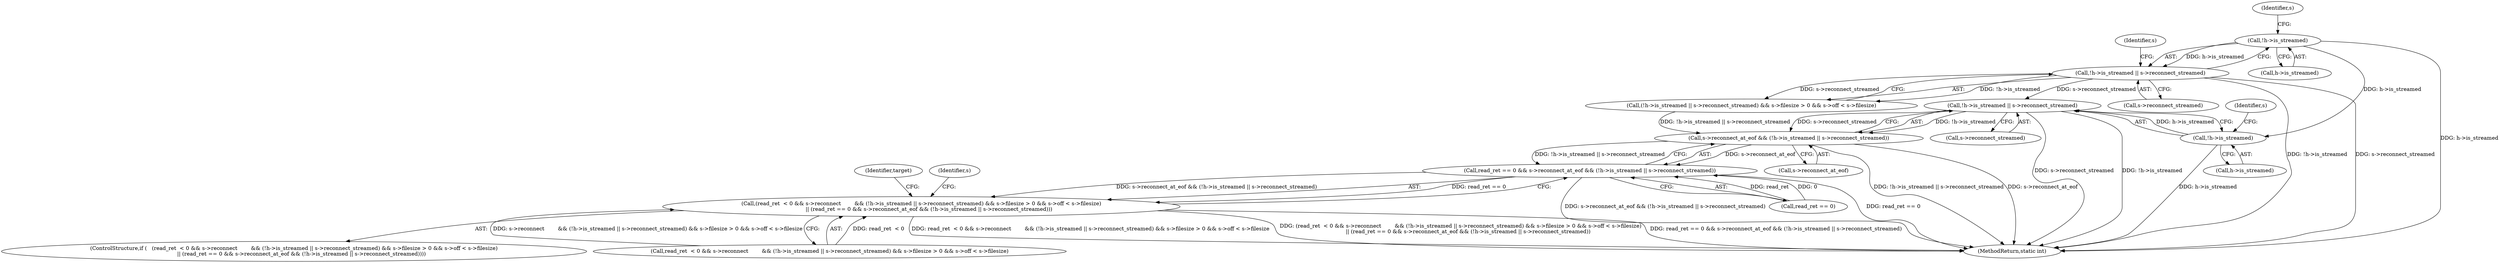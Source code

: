 digraph "0_FFmpeg_2a05c8f813de6f2278827734bf8102291e7484aa_4@API" {
"1000260" [label="(Call,!h->is_streamed || s->reconnect_streamed)"];
"1000261" [label="(Call,!h->is_streamed)"];
"1000232" [label="(Call,!h->is_streamed)"];
"1000231" [label="(Call,!h->is_streamed || s->reconnect_streamed)"];
"1000256" [label="(Call,s->reconnect_at_eof && (!h->is_streamed || s->reconnect_streamed))"];
"1000252" [label="(Call,read_ret == 0 && s->reconnect_at_eof && (!h->is_streamed || s->reconnect_streamed))"];
"1000221" [label="(Call,(read_ret  < 0 && s->reconnect        && (!h->is_streamed || s->reconnect_streamed) && s->filesize > 0 && s->off < s->filesize)\n         || (read_ret == 0 && s->reconnect_at_eof && (!h->is_streamed || s->reconnect_streamed)))"];
"1000236" [label="(Call,s->reconnect_streamed)"];
"1000230" [label="(Call,(!h->is_streamed || s->reconnect_streamed) && s->filesize > 0 && s->off < s->filesize)"];
"1000233" [label="(Call,h->is_streamed)"];
"1000352" [label="(MethodReturn,static int)"];
"1000231" [label="(Call,!h->is_streamed || s->reconnect_streamed)"];
"1000232" [label="(Call,!h->is_streamed)"];
"1000221" [label="(Call,(read_ret  < 0 && s->reconnect        && (!h->is_streamed || s->reconnect_streamed) && s->filesize > 0 && s->off < s->filesize)\n         || (read_ret == 0 && s->reconnect_at_eof && (!h->is_streamed || s->reconnect_streamed)))"];
"1000265" [label="(Call,s->reconnect_streamed)"];
"1000266" [label="(Identifier,s)"];
"1000242" [label="(Identifier,s)"];
"1000271" [label="(Identifier,target)"];
"1000220" [label="(ControlStructure,if (   (read_ret  < 0 && s->reconnect        && (!h->is_streamed || s->reconnect_streamed) && s->filesize > 0 && s->off < s->filesize)\n         || (read_ret == 0 && s->reconnect_at_eof && (!h->is_streamed || s->reconnect_streamed))))"];
"1000260" [label="(Call,!h->is_streamed || s->reconnect_streamed)"];
"1000261" [label="(Call,!h->is_streamed)"];
"1000253" [label="(Call,read_ret == 0)"];
"1000237" [label="(Identifier,s)"];
"1000262" [label="(Call,h->is_streamed)"];
"1000256" [label="(Call,s->reconnect_at_eof && (!h->is_streamed || s->reconnect_streamed))"];
"1000252" [label="(Call,read_ret == 0 && s->reconnect_at_eof && (!h->is_streamed || s->reconnect_streamed))"];
"1000347" [label="(Identifier,s)"];
"1000257" [label="(Call,s->reconnect_at_eof)"];
"1000222" [label="(Call,read_ret  < 0 && s->reconnect        && (!h->is_streamed || s->reconnect_streamed) && s->filesize > 0 && s->off < s->filesize)"];
"1000260" -> "1000256"  [label="AST: "];
"1000260" -> "1000261"  [label="CFG: "];
"1000260" -> "1000265"  [label="CFG: "];
"1000261" -> "1000260"  [label="AST: "];
"1000265" -> "1000260"  [label="AST: "];
"1000256" -> "1000260"  [label="CFG: "];
"1000260" -> "1000352"  [label="DDG: s->reconnect_streamed"];
"1000260" -> "1000352"  [label="DDG: !h->is_streamed"];
"1000260" -> "1000256"  [label="DDG: !h->is_streamed"];
"1000260" -> "1000256"  [label="DDG: s->reconnect_streamed"];
"1000261" -> "1000260"  [label="DDG: h->is_streamed"];
"1000231" -> "1000260"  [label="DDG: s->reconnect_streamed"];
"1000261" -> "1000262"  [label="CFG: "];
"1000262" -> "1000261"  [label="AST: "];
"1000266" -> "1000261"  [label="CFG: "];
"1000261" -> "1000352"  [label="DDG: h->is_streamed"];
"1000232" -> "1000261"  [label="DDG: h->is_streamed"];
"1000232" -> "1000231"  [label="AST: "];
"1000232" -> "1000233"  [label="CFG: "];
"1000233" -> "1000232"  [label="AST: "];
"1000237" -> "1000232"  [label="CFG: "];
"1000231" -> "1000232"  [label="CFG: "];
"1000232" -> "1000352"  [label="DDG: h->is_streamed"];
"1000232" -> "1000231"  [label="DDG: h->is_streamed"];
"1000231" -> "1000230"  [label="AST: "];
"1000231" -> "1000236"  [label="CFG: "];
"1000236" -> "1000231"  [label="AST: "];
"1000242" -> "1000231"  [label="CFG: "];
"1000230" -> "1000231"  [label="CFG: "];
"1000231" -> "1000352"  [label="DDG: s->reconnect_streamed"];
"1000231" -> "1000352"  [label="DDG: !h->is_streamed"];
"1000231" -> "1000230"  [label="DDG: !h->is_streamed"];
"1000231" -> "1000230"  [label="DDG: s->reconnect_streamed"];
"1000256" -> "1000252"  [label="AST: "];
"1000256" -> "1000257"  [label="CFG: "];
"1000257" -> "1000256"  [label="AST: "];
"1000252" -> "1000256"  [label="CFG: "];
"1000256" -> "1000352"  [label="DDG: !h->is_streamed || s->reconnect_streamed"];
"1000256" -> "1000352"  [label="DDG: s->reconnect_at_eof"];
"1000256" -> "1000252"  [label="DDG: s->reconnect_at_eof"];
"1000256" -> "1000252"  [label="DDG: !h->is_streamed || s->reconnect_streamed"];
"1000230" -> "1000256"  [label="DDG: !h->is_streamed || s->reconnect_streamed"];
"1000252" -> "1000221"  [label="AST: "];
"1000252" -> "1000253"  [label="CFG: "];
"1000253" -> "1000252"  [label="AST: "];
"1000221" -> "1000252"  [label="CFG: "];
"1000252" -> "1000352"  [label="DDG: read_ret == 0"];
"1000252" -> "1000352"  [label="DDG: s->reconnect_at_eof && (!h->is_streamed || s->reconnect_streamed)"];
"1000252" -> "1000221"  [label="DDG: read_ret == 0"];
"1000252" -> "1000221"  [label="DDG: s->reconnect_at_eof && (!h->is_streamed || s->reconnect_streamed)"];
"1000253" -> "1000252"  [label="DDG: read_ret"];
"1000253" -> "1000252"  [label="DDG: 0"];
"1000221" -> "1000220"  [label="AST: "];
"1000221" -> "1000222"  [label="CFG: "];
"1000222" -> "1000221"  [label="AST: "];
"1000271" -> "1000221"  [label="CFG: "];
"1000347" -> "1000221"  [label="CFG: "];
"1000221" -> "1000352"  [label="DDG: (read_ret  < 0 && s->reconnect        && (!h->is_streamed || s->reconnect_streamed) && s->filesize > 0 && s->off < s->filesize)\n         || (read_ret == 0 && s->reconnect_at_eof && (!h->is_streamed || s->reconnect_streamed))"];
"1000221" -> "1000352"  [label="DDG: read_ret == 0 && s->reconnect_at_eof && (!h->is_streamed || s->reconnect_streamed)"];
"1000221" -> "1000352"  [label="DDG: read_ret  < 0 && s->reconnect        && (!h->is_streamed || s->reconnect_streamed) && s->filesize > 0 && s->off < s->filesize"];
"1000222" -> "1000221"  [label="DDG: read_ret  < 0"];
"1000222" -> "1000221"  [label="DDG: s->reconnect        && (!h->is_streamed || s->reconnect_streamed) && s->filesize > 0 && s->off < s->filesize"];
}
